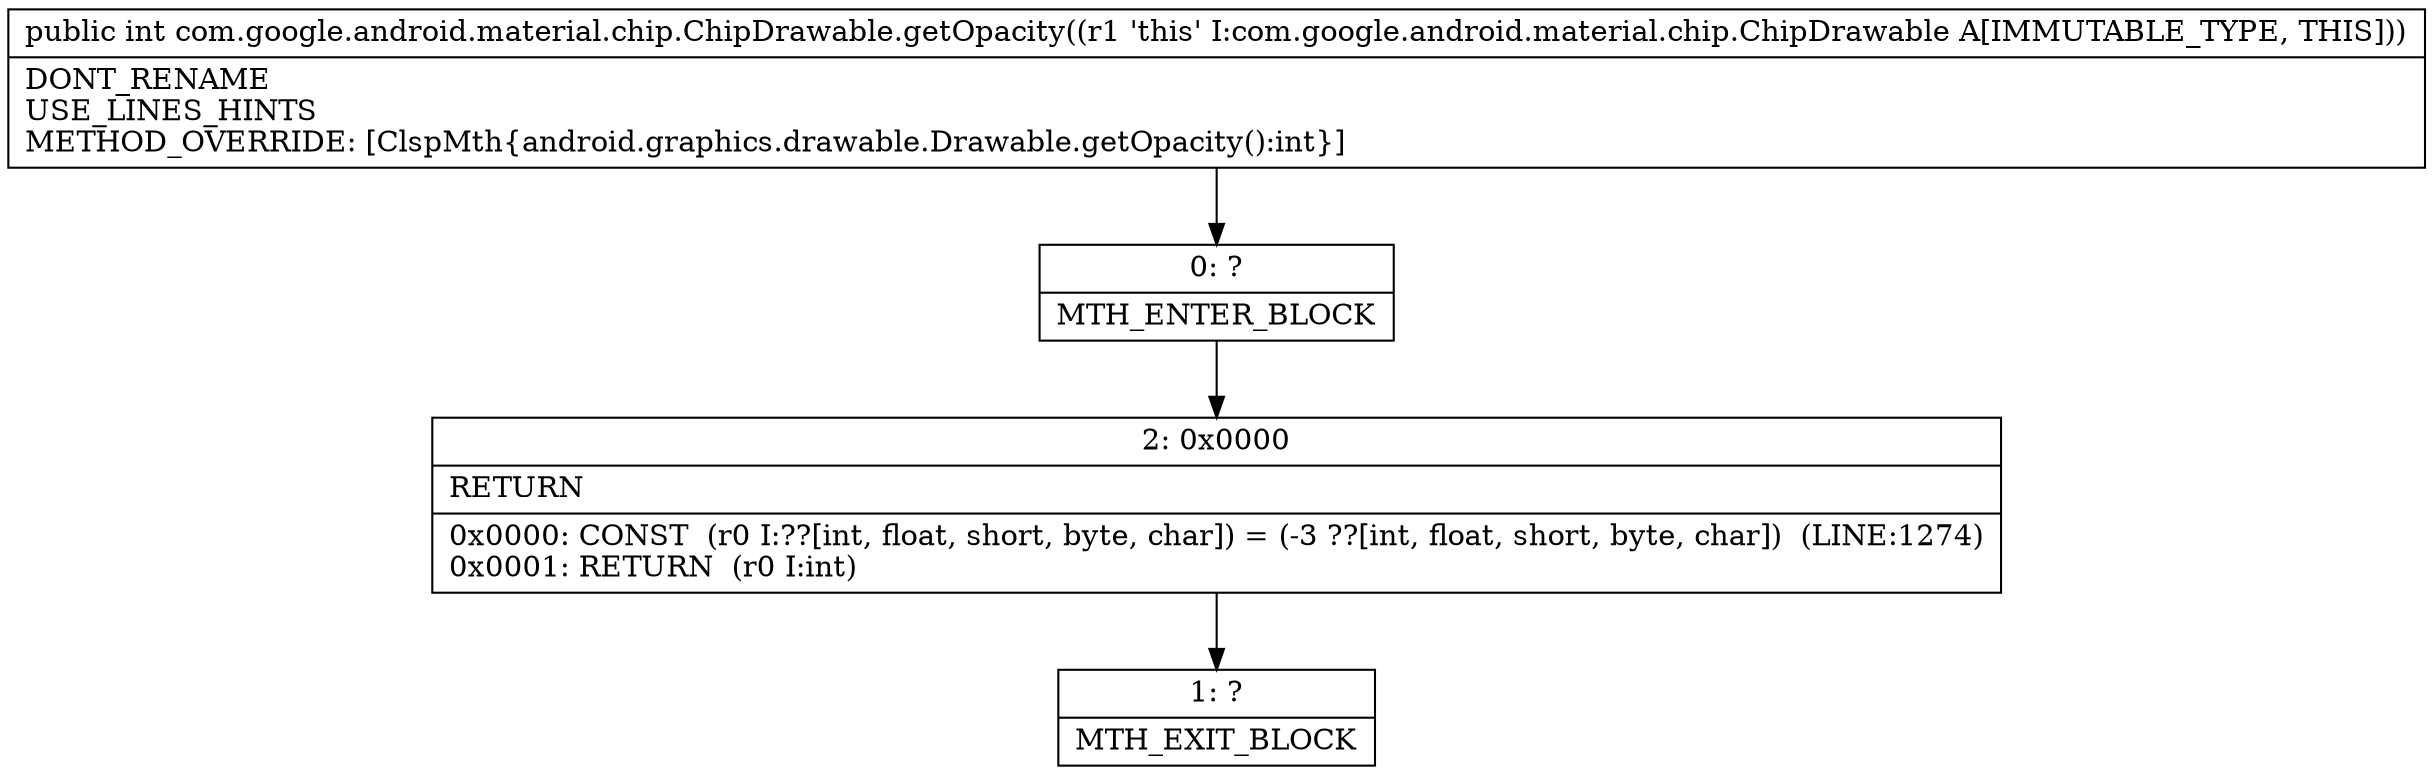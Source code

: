digraph "CFG forcom.google.android.material.chip.ChipDrawable.getOpacity()I" {
Node_0 [shape=record,label="{0\:\ ?|MTH_ENTER_BLOCK\l}"];
Node_2 [shape=record,label="{2\:\ 0x0000|RETURN\l|0x0000: CONST  (r0 I:??[int, float, short, byte, char]) = (\-3 ??[int, float, short, byte, char])  (LINE:1274)\l0x0001: RETURN  (r0 I:int) \l}"];
Node_1 [shape=record,label="{1\:\ ?|MTH_EXIT_BLOCK\l}"];
MethodNode[shape=record,label="{public int com.google.android.material.chip.ChipDrawable.getOpacity((r1 'this' I:com.google.android.material.chip.ChipDrawable A[IMMUTABLE_TYPE, THIS]))  | DONT_RENAME\lUSE_LINES_HINTS\lMETHOD_OVERRIDE: [ClspMth\{android.graphics.drawable.Drawable.getOpacity():int\}]\l}"];
MethodNode -> Node_0;Node_0 -> Node_2;
Node_2 -> Node_1;
}

